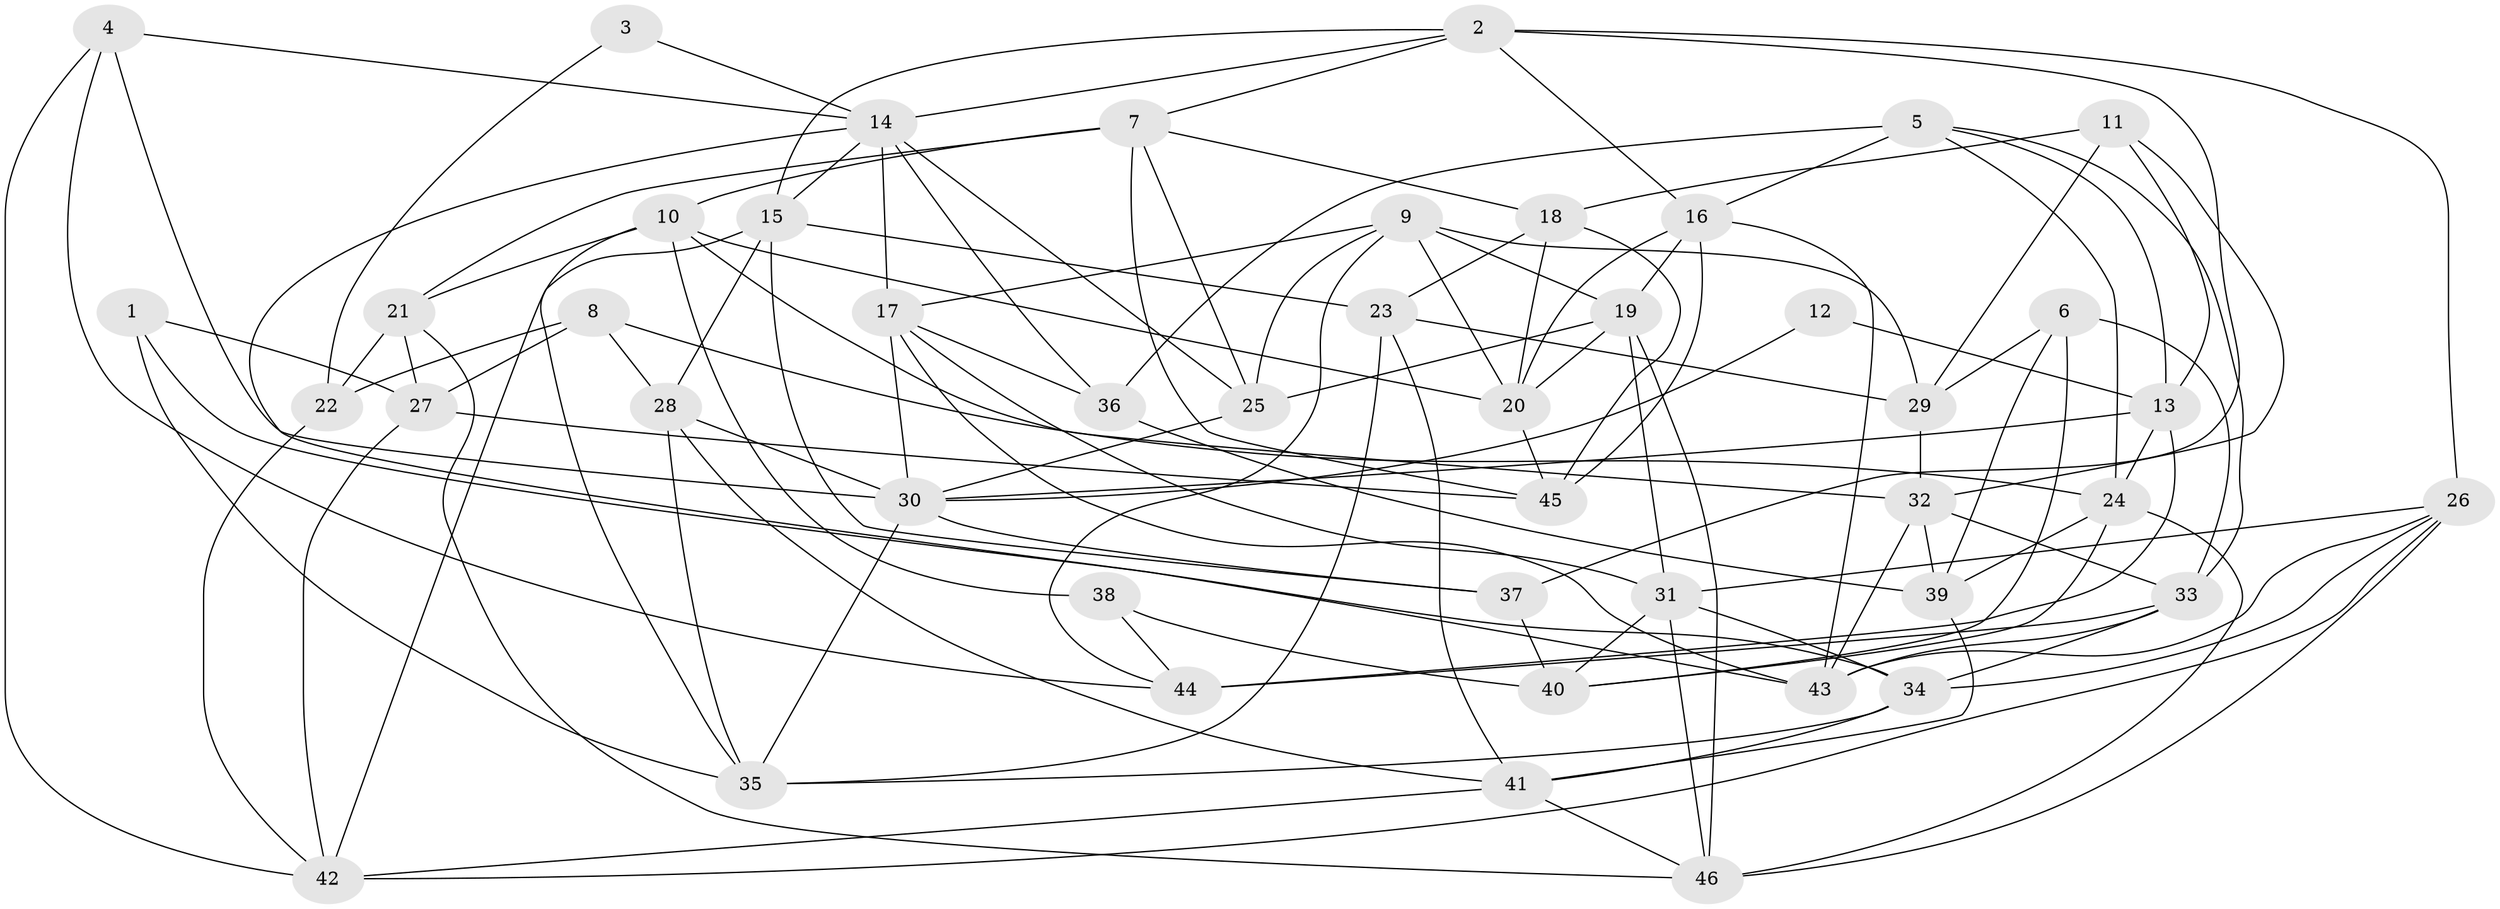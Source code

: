 // original degree distribution, {4: 1.0}
// Generated by graph-tools (version 1.1) at 2025/03/03/09/25 03:03:02]
// undirected, 46 vertices, 120 edges
graph export_dot {
graph [start="1"]
  node [color=gray90,style=filled];
  1;
  2;
  3;
  4;
  5;
  6;
  7;
  8;
  9;
  10;
  11;
  12;
  13;
  14;
  15;
  16;
  17;
  18;
  19;
  20;
  21;
  22;
  23;
  24;
  25;
  26;
  27;
  28;
  29;
  30;
  31;
  32;
  33;
  34;
  35;
  36;
  37;
  38;
  39;
  40;
  41;
  42;
  43;
  44;
  45;
  46;
  1 -- 27 [weight=2.0];
  1 -- 34 [weight=1.0];
  1 -- 35 [weight=1.0];
  2 -- 7 [weight=1.0];
  2 -- 14 [weight=1.0];
  2 -- 15 [weight=1.0];
  2 -- 16 [weight=1.0];
  2 -- 26 [weight=1.0];
  2 -- 37 [weight=1.0];
  3 -- 14 [weight=2.0];
  3 -- 22 [weight=2.0];
  4 -- 14 [weight=1.0];
  4 -- 30 [weight=1.0];
  4 -- 42 [weight=1.0];
  4 -- 44 [weight=1.0];
  5 -- 13 [weight=1.0];
  5 -- 16 [weight=1.0];
  5 -- 24 [weight=1.0];
  5 -- 33 [weight=1.0];
  5 -- 36 [weight=2.0];
  6 -- 29 [weight=1.0];
  6 -- 33 [weight=1.0];
  6 -- 39 [weight=1.0];
  6 -- 40 [weight=1.0];
  7 -- 10 [weight=1.0];
  7 -- 18 [weight=1.0];
  7 -- 21 [weight=1.0];
  7 -- 25 [weight=1.0];
  7 -- 45 [weight=1.0];
  8 -- 22 [weight=1.0];
  8 -- 24 [weight=1.0];
  8 -- 27 [weight=1.0];
  8 -- 28 [weight=1.0];
  9 -- 17 [weight=1.0];
  9 -- 19 [weight=1.0];
  9 -- 20 [weight=1.0];
  9 -- 25 [weight=1.0];
  9 -- 29 [weight=1.0];
  9 -- 44 [weight=1.0];
  10 -- 20 [weight=1.0];
  10 -- 21 [weight=1.0];
  10 -- 32 [weight=1.0];
  10 -- 35 [weight=1.0];
  10 -- 38 [weight=1.0];
  11 -- 13 [weight=1.0];
  11 -- 18 [weight=1.0];
  11 -- 29 [weight=1.0];
  11 -- 32 [weight=1.0];
  12 -- 13 [weight=2.0];
  12 -- 30 [weight=2.0];
  13 -- 24 [weight=1.0];
  13 -- 30 [weight=1.0];
  13 -- 44 [weight=2.0];
  14 -- 15 [weight=1.0];
  14 -- 17 [weight=1.0];
  14 -- 25 [weight=2.0];
  14 -- 36 [weight=1.0];
  14 -- 43 [weight=1.0];
  15 -- 23 [weight=1.0];
  15 -- 28 [weight=1.0];
  15 -- 37 [weight=1.0];
  15 -- 42 [weight=1.0];
  16 -- 19 [weight=1.0];
  16 -- 20 [weight=1.0];
  16 -- 43 [weight=1.0];
  16 -- 45 [weight=1.0];
  17 -- 30 [weight=1.0];
  17 -- 31 [weight=1.0];
  17 -- 36 [weight=1.0];
  17 -- 43 [weight=1.0];
  18 -- 20 [weight=1.0];
  18 -- 23 [weight=1.0];
  18 -- 45 [weight=2.0];
  19 -- 20 [weight=1.0];
  19 -- 25 [weight=1.0];
  19 -- 31 [weight=1.0];
  19 -- 46 [weight=1.0];
  20 -- 45 [weight=1.0];
  21 -- 22 [weight=2.0];
  21 -- 27 [weight=1.0];
  21 -- 46 [weight=1.0];
  22 -- 42 [weight=1.0];
  23 -- 29 [weight=2.0];
  23 -- 35 [weight=1.0];
  23 -- 41 [weight=1.0];
  24 -- 39 [weight=1.0];
  24 -- 40 [weight=1.0];
  24 -- 46 [weight=1.0];
  25 -- 30 [weight=1.0];
  26 -- 31 [weight=1.0];
  26 -- 34 [weight=1.0];
  26 -- 42 [weight=1.0];
  26 -- 43 [weight=1.0];
  26 -- 46 [weight=1.0];
  27 -- 42 [weight=1.0];
  27 -- 45 [weight=1.0];
  28 -- 30 [weight=2.0];
  28 -- 35 [weight=1.0];
  28 -- 41 [weight=1.0];
  29 -- 32 [weight=1.0];
  30 -- 35 [weight=1.0];
  30 -- 37 [weight=1.0];
  31 -- 34 [weight=1.0];
  31 -- 40 [weight=1.0];
  31 -- 46 [weight=1.0];
  32 -- 33 [weight=1.0];
  32 -- 39 [weight=1.0];
  32 -- 43 [weight=1.0];
  33 -- 34 [weight=1.0];
  33 -- 43 [weight=1.0];
  33 -- 44 [weight=1.0];
  34 -- 35 [weight=1.0];
  34 -- 41 [weight=1.0];
  36 -- 39 [weight=2.0];
  37 -- 40 [weight=1.0];
  38 -- 40 [weight=2.0];
  38 -- 44 [weight=1.0];
  39 -- 41 [weight=1.0];
  41 -- 42 [weight=1.0];
  41 -- 46 [weight=1.0];
}
